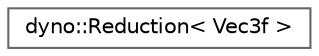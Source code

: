 digraph "Graphical Class Hierarchy"
{
 // LATEX_PDF_SIZE
  bgcolor="transparent";
  edge [fontname=Helvetica,fontsize=10,labelfontname=Helvetica,labelfontsize=10];
  node [fontname=Helvetica,fontsize=10,shape=box,height=0.2,width=0.4];
  rankdir="LR";
  Node0 [id="Node000000",label="dyno::Reduction\< Vec3f \>",height=0.2,width=0.4,color="grey40", fillcolor="white", style="filled",URL="$classdyno_1_1_reduction_3_01_vec3f_01_4.html",tooltip=" "];
}
